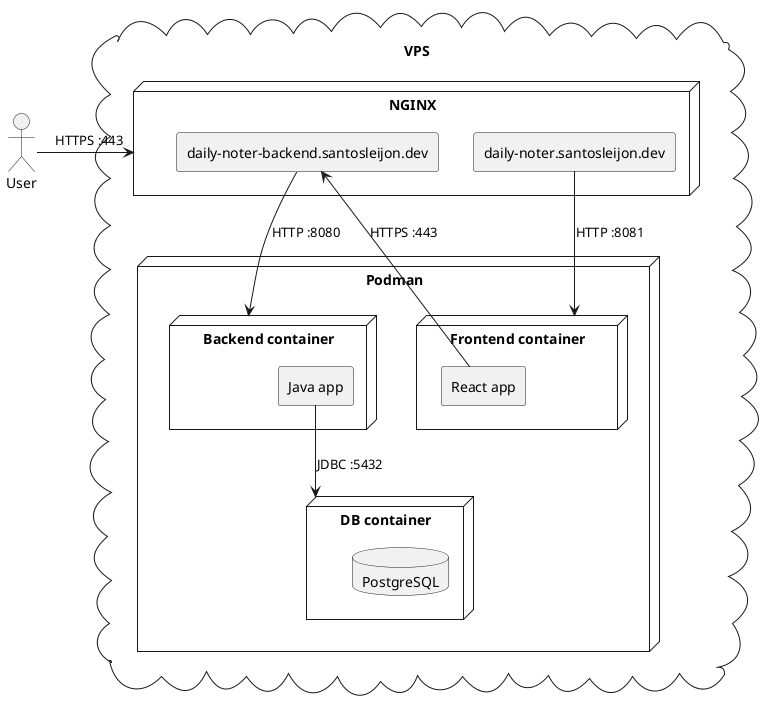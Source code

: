 @startuml

actor User

cloud vpc as "VPS" {
    node nginx as "NGINX" {
        agent backend_rule as "daily-noter-backend.santosleijon.dev"
        agent frontend_rule as "daily-noter.santosleijon.dev"
    }

    node Podman {
        node frontend_container as "Frontend container" {
            agent react_app as "React app"
        }
        node backend_container as "Backend container" {
            agent java_app as "Java app"
        }
        node db_container as "DB container" {
            database postgresql as "PostgreSQL"
        }
    }
}

User->nginx: HTTPS :443
backend_rule-->backend_container: HTTP :8080
frontend_rule-->frontend_container: HTTP :8081
java_app-->db_container: JDBC :5432
react_app->backend_rule: HTTPS :443

@enduml